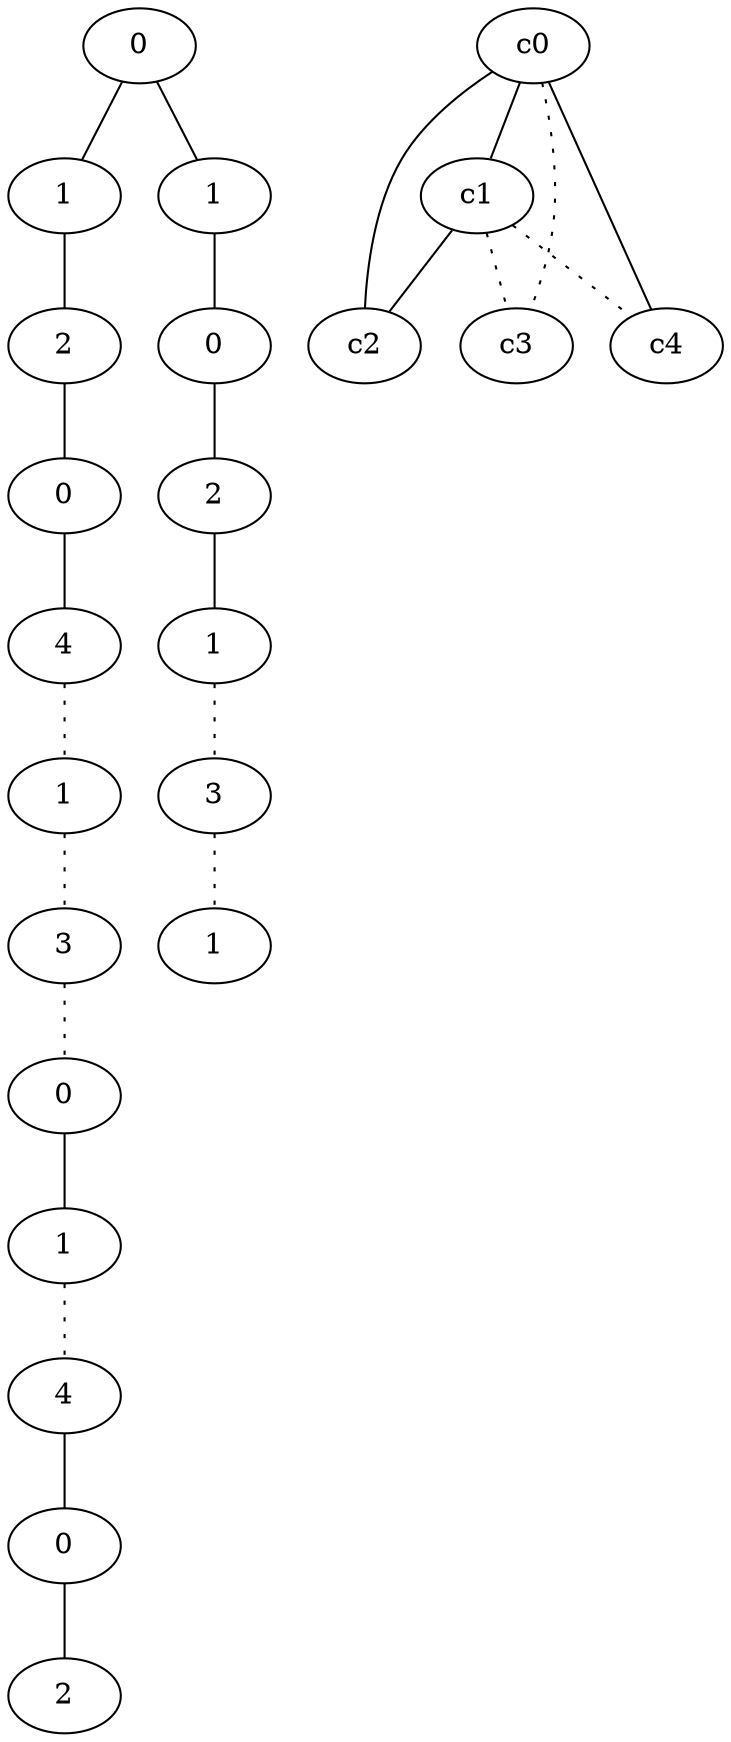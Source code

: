 graph {
a0[label=0];
a1[label=1];
a2[label=2];
a3[label=0];
a4[label=4];
a5[label=1];
a6[label=3];
a7[label=0];
a8[label=1];
a9[label=4];
a10[label=0];
a11[label=2];
a12[label=1];
a13[label=0];
a14[label=2];
a15[label=1];
a16[label=3];
a17[label=1];
a0 -- a1;
a0 -- a12;
a1 -- a2;
a2 -- a3;
a3 -- a4;
a4 -- a5 [style=dotted];
a5 -- a6 [style=dotted];
a6 -- a7 [style=dotted];
a7 -- a8;
a8 -- a9 [style=dotted];
a9 -- a10;
a10 -- a11;
a12 -- a13;
a13 -- a14;
a14 -- a15;
a15 -- a16 [style=dotted];
a16 -- a17 [style=dotted];
c0 -- c1;
c0 -- c2;
c0 -- c3 [style=dotted];
c0 -- c4;
c1 -- c2;
c1 -- c3 [style=dotted];
c1 -- c4 [style=dotted];
}
